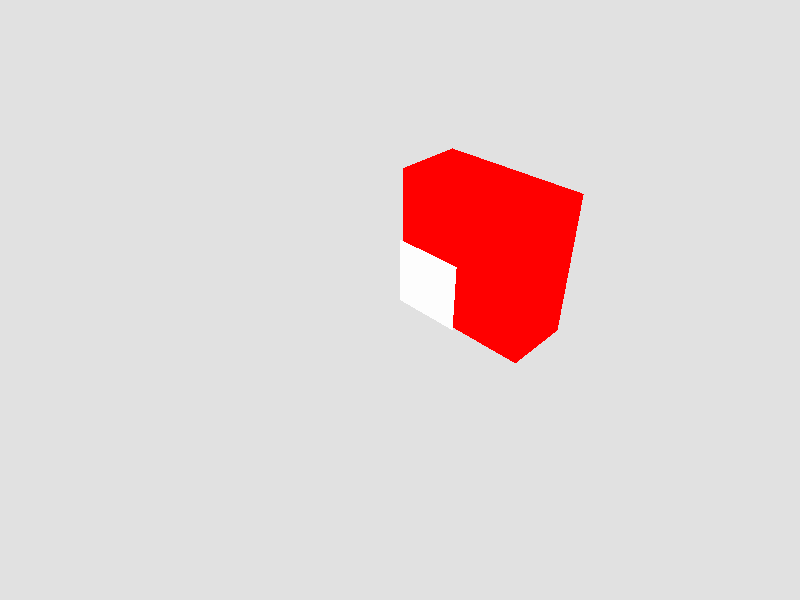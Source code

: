 global_settings {
    max_trace_level 15
    adc_bailout 0.01
    assumed_gamma 1
}

#include "colors.inc"

//---------------------------------------------------------------

camera {
    perspective
    location <1,1,-1> * 5
    look_at <0,0,0>
    right x*(image_width/image_height)
}

light_source {
    <0.5, 0.8, -1> * 10
    color rgb 1
}

background { Grey }

box { // window
    0, <1, 1, 0.001>
    texture {
        pigment { rgbf <0.98, 0.98, 0.98, 0.9> }
        finish {
            diffuse 0.1
            reflection 0.2
            specular 0.8
            roughness 0.0003
            phong 1
            phong_size 400
        }
    }
}

box {
    z * 0.05, <2, 2, 1>
    texture {
        pigment{ color Red}
        finish { phong 0.1}
    } // end of texture
}
